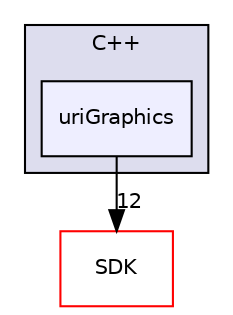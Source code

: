digraph "uriGraphics" {
  compound=true
  node [ fontsize="10", fontname="Helvetica"];
  edge [ labelfontsize="10", labelfontname="Helvetica"];
  subgraph clusterdir_07288473c820508e899cc0bb782c9764 {
    graph [ bgcolor="#ddddee", pencolor="black", label="C++" fontname="Helvetica", fontsize="10", URL="dir_07288473c820508e899cc0bb782c9764.html"]
  dir_06a6cc4e09f5c823b7f534f0035de842 [shape=box, label="uriGraphics", style="filled", fillcolor="#eeeeff", pencolor="black", URL="dir_06a6cc4e09f5c823b7f534f0035de842.html"];
  }
  dir_ca6309d378ceffb9970caf11a0592736 [shape=box label="SDK" fillcolor="white" style="filled" color="red" URL="dir_ca6309d378ceffb9970caf11a0592736.html"];
  dir_06a6cc4e09f5c823b7f534f0035de842->dir_ca6309d378ceffb9970caf11a0592736 [headlabel="12", labeldistance=1.5 headhref="dir_000023_000007.html"];
}
